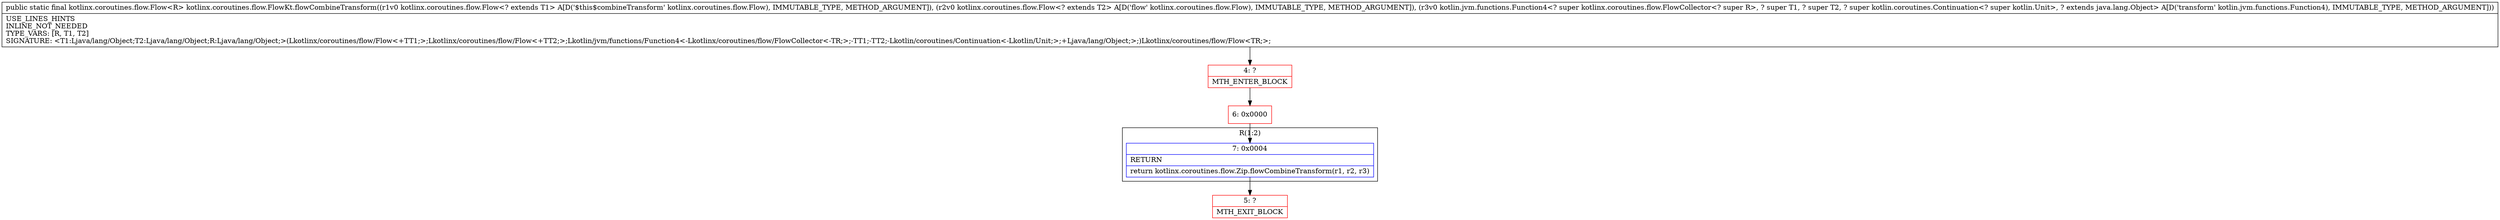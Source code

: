 digraph "CFG forkotlinx.coroutines.flow.FlowKt.flowCombineTransform(Lkotlinx\/coroutines\/flow\/Flow;Lkotlinx\/coroutines\/flow\/Flow;Lkotlin\/jvm\/functions\/Function4;)Lkotlinx\/coroutines\/flow\/Flow;" {
subgraph cluster_Region_456022480 {
label = "R(1:2)";
node [shape=record,color=blue];
Node_7 [shape=record,label="{7\:\ 0x0004|RETURN\l|return kotlinx.coroutines.flow.Zip.flowCombineTransform(r1, r2, r3)\l}"];
}
Node_4 [shape=record,color=red,label="{4\:\ ?|MTH_ENTER_BLOCK\l}"];
Node_6 [shape=record,color=red,label="{6\:\ 0x0000}"];
Node_5 [shape=record,color=red,label="{5\:\ ?|MTH_EXIT_BLOCK\l}"];
MethodNode[shape=record,label="{public static final kotlinx.coroutines.flow.Flow\<R\> kotlinx.coroutines.flow.FlowKt.flowCombineTransform((r1v0 kotlinx.coroutines.flow.Flow\<? extends T1\> A[D('$this$combineTransform' kotlinx.coroutines.flow.Flow), IMMUTABLE_TYPE, METHOD_ARGUMENT]), (r2v0 kotlinx.coroutines.flow.Flow\<? extends T2\> A[D('flow' kotlinx.coroutines.flow.Flow), IMMUTABLE_TYPE, METHOD_ARGUMENT]), (r3v0 kotlin.jvm.functions.Function4\<? super kotlinx.coroutines.flow.FlowCollector\<? super R\>, ? super T1, ? super T2, ? super kotlin.coroutines.Continuation\<? super kotlin.Unit\>, ? extends java.lang.Object\> A[D('transform' kotlin.jvm.functions.Function4), IMMUTABLE_TYPE, METHOD_ARGUMENT]))  | USE_LINES_HINTS\lINLINE_NOT_NEEDED\lTYPE_VARS: [R, T1, T2]\lSIGNATURE: \<T1:Ljava\/lang\/Object;T2:Ljava\/lang\/Object;R:Ljava\/lang\/Object;\>(Lkotlinx\/coroutines\/flow\/Flow\<+TT1;\>;Lkotlinx\/coroutines\/flow\/Flow\<+TT2;\>;Lkotlin\/jvm\/functions\/Function4\<\-Lkotlinx\/coroutines\/flow\/FlowCollector\<\-TR;\>;\-TT1;\-TT2;\-Lkotlin\/coroutines\/Continuation\<\-Lkotlin\/Unit;\>;+Ljava\/lang\/Object;\>;)Lkotlinx\/coroutines\/flow\/Flow\<TR;\>;\l}"];
MethodNode -> Node_4;Node_7 -> Node_5;
Node_4 -> Node_6;
Node_6 -> Node_7;
}

